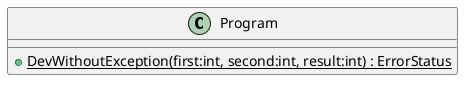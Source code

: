 @startuml
class Program {
    + {static} DevWithoutException(first:int, second:int, result:int) : ErrorStatus
}
@enduml
